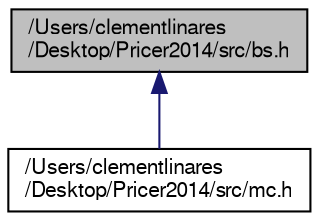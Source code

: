 digraph "/Users/clementlinares/Desktop/Pricer2014/src/bs.h"
{
  edge [fontname="FreeSans",fontsize="10",labelfontname="FreeSans",labelfontsize="10"];
  node [fontname="FreeSans",fontsize="10",shape=record];
  Node1 [label="/Users/clementlinares\l/Desktop/Pricer2014/src/bs.h",height=0.2,width=0.4,color="black", fillcolor="grey75", style="filled" fontcolor="black"];
  Node1 -> Node2 [dir="back",color="midnightblue",fontsize="10",style="solid",fontname="FreeSans"];
  Node2 [label="/Users/clementlinares\l/Desktop/Pricer2014/src/mc.h",height=0.2,width=0.4,color="black", fillcolor="white", style="filled",URL="$mc_8h.html"];
}
